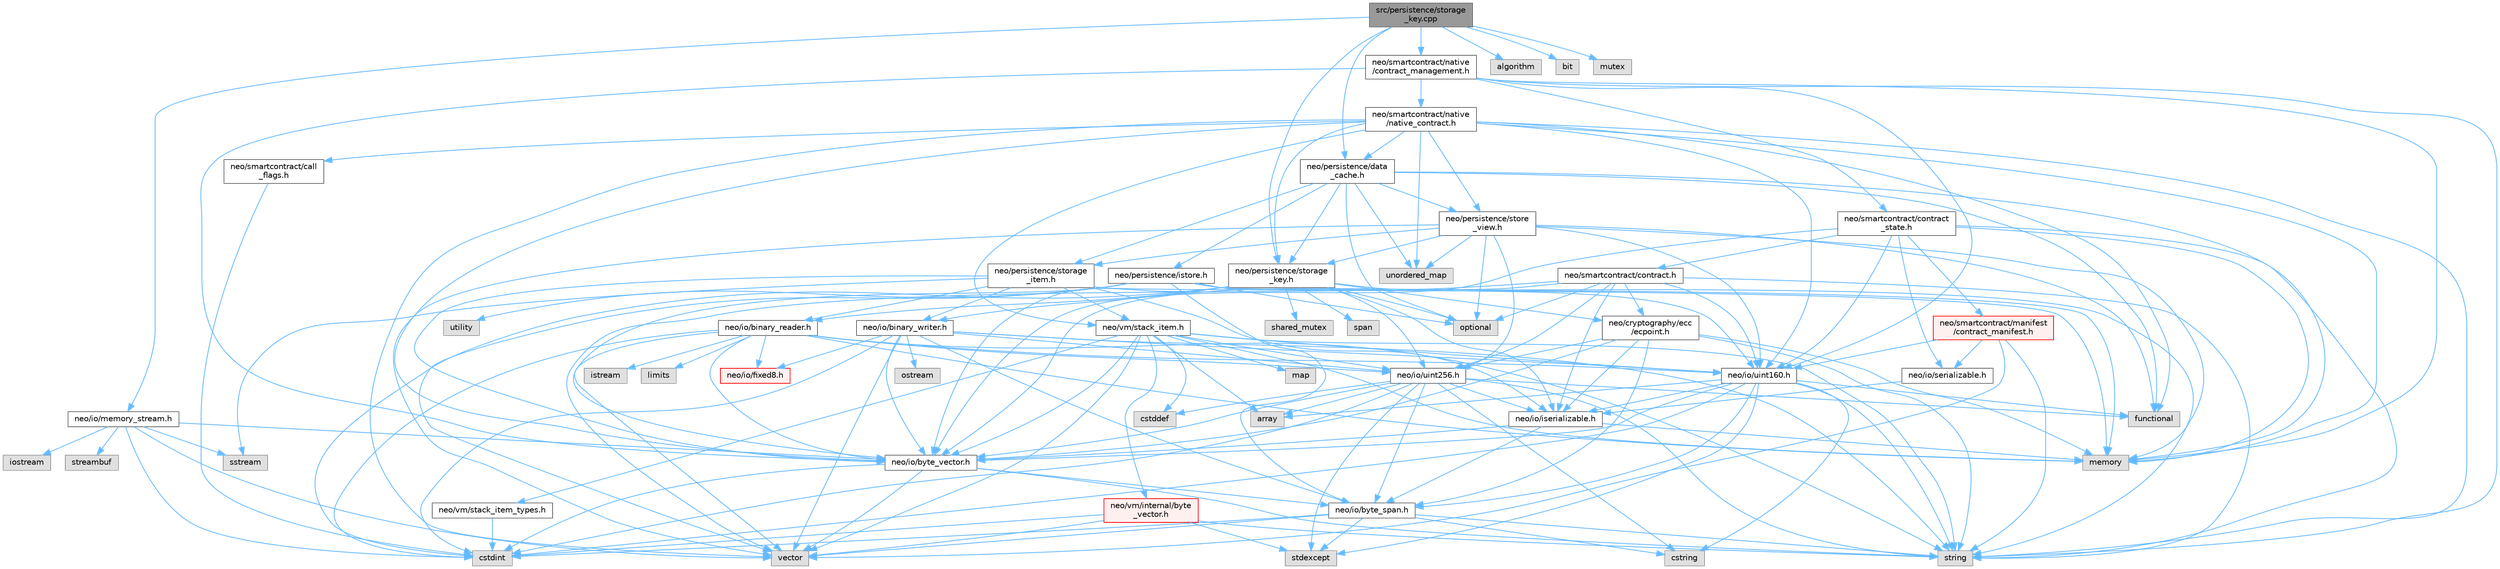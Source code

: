 digraph "src/persistence/storage_key.cpp"
{
 // LATEX_PDF_SIZE
  bgcolor="transparent";
  edge [fontname=Helvetica,fontsize=10,labelfontname=Helvetica,labelfontsize=10];
  node [fontname=Helvetica,fontsize=10,shape=box,height=0.2,width=0.4];
  Node1 [id="Node000001",label="src/persistence/storage\l_key.cpp",height=0.2,width=0.4,color="gray40", fillcolor="grey60", style="filled", fontcolor="black",tooltip=" "];
  Node1 -> Node2 [id="edge1_Node000001_Node000002",color="steelblue1",style="solid",tooltip=" "];
  Node2 [id="Node000002",label="neo/io/memory_stream.h",height=0.2,width=0.4,color="grey40", fillcolor="white", style="filled",URL="$memory__stream_8h.html",tooltip=" "];
  Node2 -> Node3 [id="edge2_Node000002_Node000003",color="steelblue1",style="solid",tooltip=" "];
  Node3 [id="Node000003",label="neo/io/byte_vector.h",height=0.2,width=0.4,color="grey40", fillcolor="white", style="filled",URL="$io_2byte__vector_8h.html",tooltip=" "];
  Node3 -> Node4 [id="edge3_Node000003_Node000004",color="steelblue1",style="solid",tooltip=" "];
  Node4 [id="Node000004",label="neo/io/byte_span.h",height=0.2,width=0.4,color="grey40", fillcolor="white", style="filled",URL="$io_2byte__span_8h.html",tooltip=" "];
  Node4 -> Node5 [id="edge4_Node000004_Node000005",color="steelblue1",style="solid",tooltip=" "];
  Node5 [id="Node000005",label="cstdint",height=0.2,width=0.4,color="grey60", fillcolor="#E0E0E0", style="filled",tooltip=" "];
  Node4 -> Node6 [id="edge5_Node000004_Node000006",color="steelblue1",style="solid",tooltip=" "];
  Node6 [id="Node000006",label="cstring",height=0.2,width=0.4,color="grey60", fillcolor="#E0E0E0", style="filled",tooltip=" "];
  Node4 -> Node7 [id="edge6_Node000004_Node000007",color="steelblue1",style="solid",tooltip=" "];
  Node7 [id="Node000007",label="stdexcept",height=0.2,width=0.4,color="grey60", fillcolor="#E0E0E0", style="filled",tooltip=" "];
  Node4 -> Node8 [id="edge7_Node000004_Node000008",color="steelblue1",style="solid",tooltip=" "];
  Node8 [id="Node000008",label="string",height=0.2,width=0.4,color="grey60", fillcolor="#E0E0E0", style="filled",tooltip=" "];
  Node4 -> Node9 [id="edge8_Node000004_Node000009",color="steelblue1",style="solid",tooltip=" "];
  Node9 [id="Node000009",label="vector",height=0.2,width=0.4,color="grey60", fillcolor="#E0E0E0", style="filled",tooltip=" "];
  Node3 -> Node5 [id="edge9_Node000003_Node000005",color="steelblue1",style="solid",tooltip=" "];
  Node3 -> Node8 [id="edge10_Node000003_Node000008",color="steelblue1",style="solid",tooltip=" "];
  Node3 -> Node9 [id="edge11_Node000003_Node000009",color="steelblue1",style="solid",tooltip=" "];
  Node2 -> Node5 [id="edge12_Node000002_Node000005",color="steelblue1",style="solid",tooltip=" "];
  Node2 -> Node10 [id="edge13_Node000002_Node000010",color="steelblue1",style="solid",tooltip=" "];
  Node10 [id="Node000010",label="iostream",height=0.2,width=0.4,color="grey60", fillcolor="#E0E0E0", style="filled",tooltip=" "];
  Node2 -> Node11 [id="edge14_Node000002_Node000011",color="steelblue1",style="solid",tooltip=" "];
  Node11 [id="Node000011",label="sstream",height=0.2,width=0.4,color="grey60", fillcolor="#E0E0E0", style="filled",tooltip=" "];
  Node2 -> Node12 [id="edge15_Node000002_Node000012",color="steelblue1",style="solid",tooltip=" "];
  Node12 [id="Node000012",label="streambuf",height=0.2,width=0.4,color="grey60", fillcolor="#E0E0E0", style="filled",tooltip=" "];
  Node2 -> Node9 [id="edge16_Node000002_Node000009",color="steelblue1",style="solid",tooltip=" "];
  Node1 -> Node13 [id="edge17_Node000001_Node000013",color="steelblue1",style="solid",tooltip=" "];
  Node13 [id="Node000013",label="neo/persistence/data\l_cache.h",height=0.2,width=0.4,color="grey40", fillcolor="white", style="filled",URL="$data__cache_8h.html",tooltip=" "];
  Node13 -> Node14 [id="edge18_Node000013_Node000014",color="steelblue1",style="solid",tooltip=" "];
  Node14 [id="Node000014",label="neo/persistence/istore.h",height=0.2,width=0.4,color="grey40", fillcolor="white", style="filled",URL="$istore_8h.html",tooltip=" "];
  Node14 -> Node4 [id="edge19_Node000014_Node000004",color="steelblue1",style="solid",tooltip=" "];
  Node14 -> Node3 [id="edge20_Node000014_Node000003",color="steelblue1",style="solid",tooltip=" "];
  Node14 -> Node15 [id="edge21_Node000014_Node000015",color="steelblue1",style="solid",tooltip=" "];
  Node15 [id="Node000015",label="memory",height=0.2,width=0.4,color="grey60", fillcolor="#E0E0E0", style="filled",tooltip=" "];
  Node14 -> Node16 [id="edge22_Node000014_Node000016",color="steelblue1",style="solid",tooltip=" "];
  Node16 [id="Node000016",label="optional",height=0.2,width=0.4,color="grey60", fillcolor="#E0E0E0", style="filled",tooltip=" "];
  Node14 -> Node8 [id="edge23_Node000014_Node000008",color="steelblue1",style="solid",tooltip=" "];
  Node14 -> Node17 [id="edge24_Node000014_Node000017",color="steelblue1",style="solid",tooltip=" "];
  Node17 [id="Node000017",label="utility",height=0.2,width=0.4,color="grey60", fillcolor="#E0E0E0", style="filled",tooltip=" "];
  Node14 -> Node9 [id="edge25_Node000014_Node000009",color="steelblue1",style="solid",tooltip=" "];
  Node13 -> Node18 [id="edge26_Node000013_Node000018",color="steelblue1",style="solid",tooltip=" "];
  Node18 [id="Node000018",label="neo/persistence/storage\l_item.h",height=0.2,width=0.4,color="grey40", fillcolor="white", style="filled",URL="$persistence_2storage__item_8h.html",tooltip=" "];
  Node18 -> Node19 [id="edge27_Node000018_Node000019",color="steelblue1",style="solid",tooltip=" "];
  Node19 [id="Node000019",label="neo/io/binary_reader.h",height=0.2,width=0.4,color="grey40", fillcolor="white", style="filled",URL="$binary__reader_8h.html",tooltip=" "];
  Node19 -> Node3 [id="edge28_Node000019_Node000003",color="steelblue1",style="solid",tooltip=" "];
  Node19 -> Node20 [id="edge29_Node000019_Node000020",color="steelblue1",style="solid",tooltip=" "];
  Node20 [id="Node000020",label="neo/io/fixed8.h",height=0.2,width=0.4,color="red", fillcolor="#FFF0F0", style="filled",URL="$io_2fixed8_8h.html",tooltip=" "];
  Node19 -> Node23 [id="edge30_Node000019_Node000023",color="steelblue1",style="solid",tooltip=" "];
  Node23 [id="Node000023",label="neo/io/uint160.h",height=0.2,width=0.4,color="grey40", fillcolor="white", style="filled",URL="$uint160_8h.html",tooltip=" "];
  Node23 -> Node4 [id="edge31_Node000023_Node000004",color="steelblue1",style="solid",tooltip=" "];
  Node23 -> Node3 [id="edge32_Node000023_Node000003",color="steelblue1",style="solid",tooltip=" "];
  Node23 -> Node24 [id="edge33_Node000023_Node000024",color="steelblue1",style="solid",tooltip=" "];
  Node24 [id="Node000024",label="neo/io/iserializable.h",height=0.2,width=0.4,color="grey40", fillcolor="white", style="filled",URL="$iserializable_8h.html",tooltip=" "];
  Node24 -> Node4 [id="edge34_Node000024_Node000004",color="steelblue1",style="solid",tooltip=" "];
  Node24 -> Node3 [id="edge35_Node000024_Node000003",color="steelblue1",style="solid",tooltip=" "];
  Node24 -> Node15 [id="edge36_Node000024_Node000015",color="steelblue1",style="solid",tooltip=" "];
  Node23 -> Node25 [id="edge37_Node000023_Node000025",color="steelblue1",style="solid",tooltip=" "];
  Node25 [id="Node000025",label="array",height=0.2,width=0.4,color="grey60", fillcolor="#E0E0E0", style="filled",tooltip=" "];
  Node23 -> Node5 [id="edge38_Node000023_Node000005",color="steelblue1",style="solid",tooltip=" "];
  Node23 -> Node6 [id="edge39_Node000023_Node000006",color="steelblue1",style="solid",tooltip=" "];
  Node23 -> Node26 [id="edge40_Node000023_Node000026",color="steelblue1",style="solid",tooltip=" "];
  Node26 [id="Node000026",label="functional",height=0.2,width=0.4,color="grey60", fillcolor="#E0E0E0", style="filled",tooltip=" "];
  Node23 -> Node7 [id="edge41_Node000023_Node000007",color="steelblue1",style="solid",tooltip=" "];
  Node23 -> Node8 [id="edge42_Node000023_Node000008",color="steelblue1",style="solid",tooltip=" "];
  Node19 -> Node27 [id="edge43_Node000019_Node000027",color="steelblue1",style="solid",tooltip=" "];
  Node27 [id="Node000027",label="neo/io/uint256.h",height=0.2,width=0.4,color="grey40", fillcolor="white", style="filled",URL="$uint256_8h.html",tooltip=" "];
  Node27 -> Node4 [id="edge44_Node000027_Node000004",color="steelblue1",style="solid",tooltip=" "];
  Node27 -> Node3 [id="edge45_Node000027_Node000003",color="steelblue1",style="solid",tooltip=" "];
  Node27 -> Node24 [id="edge46_Node000027_Node000024",color="steelblue1",style="solid",tooltip=" "];
  Node27 -> Node25 [id="edge47_Node000027_Node000025",color="steelblue1",style="solid",tooltip=" "];
  Node27 -> Node28 [id="edge48_Node000027_Node000028",color="steelblue1",style="solid",tooltip=" "];
  Node28 [id="Node000028",label="cstddef",height=0.2,width=0.4,color="grey60", fillcolor="#E0E0E0", style="filled",tooltip=" "];
  Node27 -> Node5 [id="edge49_Node000027_Node000005",color="steelblue1",style="solid",tooltip=" "];
  Node27 -> Node6 [id="edge50_Node000027_Node000006",color="steelblue1",style="solid",tooltip=" "];
  Node27 -> Node26 [id="edge51_Node000027_Node000026",color="steelblue1",style="solid",tooltip=" "];
  Node27 -> Node7 [id="edge52_Node000027_Node000007",color="steelblue1",style="solid",tooltip=" "];
  Node27 -> Node8 [id="edge53_Node000027_Node000008",color="steelblue1",style="solid",tooltip=" "];
  Node19 -> Node5 [id="edge54_Node000019_Node000005",color="steelblue1",style="solid",tooltip=" "];
  Node19 -> Node29 [id="edge55_Node000019_Node000029",color="steelblue1",style="solid",tooltip=" "];
  Node29 [id="Node000029",label="istream",height=0.2,width=0.4,color="grey60", fillcolor="#E0E0E0", style="filled",tooltip=" "];
  Node19 -> Node22 [id="edge56_Node000019_Node000022",color="steelblue1",style="solid",tooltip=" "];
  Node22 [id="Node000022",label="limits",height=0.2,width=0.4,color="grey60", fillcolor="#E0E0E0", style="filled",tooltip=" "];
  Node19 -> Node15 [id="edge57_Node000019_Node000015",color="steelblue1",style="solid",tooltip=" "];
  Node19 -> Node8 [id="edge58_Node000019_Node000008",color="steelblue1",style="solid",tooltip=" "];
  Node19 -> Node9 [id="edge59_Node000019_Node000009",color="steelblue1",style="solid",tooltip=" "];
  Node18 -> Node30 [id="edge60_Node000018_Node000030",color="steelblue1",style="solid",tooltip=" "];
  Node30 [id="Node000030",label="neo/io/binary_writer.h",height=0.2,width=0.4,color="grey40", fillcolor="white", style="filled",URL="$binary__writer_8h.html",tooltip=" "];
  Node30 -> Node4 [id="edge61_Node000030_Node000004",color="steelblue1",style="solid",tooltip=" "];
  Node30 -> Node3 [id="edge62_Node000030_Node000003",color="steelblue1",style="solid",tooltip=" "];
  Node30 -> Node20 [id="edge63_Node000030_Node000020",color="steelblue1",style="solid",tooltip=" "];
  Node30 -> Node23 [id="edge64_Node000030_Node000023",color="steelblue1",style="solid",tooltip=" "];
  Node30 -> Node27 [id="edge65_Node000030_Node000027",color="steelblue1",style="solid",tooltip=" "];
  Node30 -> Node5 [id="edge66_Node000030_Node000005",color="steelblue1",style="solid",tooltip=" "];
  Node30 -> Node31 [id="edge67_Node000030_Node000031",color="steelblue1",style="solid",tooltip=" "];
  Node31 [id="Node000031",label="ostream",height=0.2,width=0.4,color="grey60", fillcolor="#E0E0E0", style="filled",tooltip=" "];
  Node30 -> Node8 [id="edge68_Node000030_Node000008",color="steelblue1",style="solid",tooltip=" "];
  Node30 -> Node9 [id="edge69_Node000030_Node000009",color="steelblue1",style="solid",tooltip=" "];
  Node18 -> Node3 [id="edge70_Node000018_Node000003",color="steelblue1",style="solid",tooltip=" "];
  Node18 -> Node24 [id="edge71_Node000018_Node000024",color="steelblue1",style="solid",tooltip=" "];
  Node18 -> Node32 [id="edge72_Node000018_Node000032",color="steelblue1",style="solid",tooltip=" "];
  Node32 [id="Node000032",label="neo/vm/stack_item.h",height=0.2,width=0.4,color="grey40", fillcolor="white", style="filled",URL="$stack__item_8h.html",tooltip=" "];
  Node32 -> Node3 [id="edge73_Node000032_Node000003",color="steelblue1",style="solid",tooltip=" "];
  Node32 -> Node23 [id="edge74_Node000032_Node000023",color="steelblue1",style="solid",tooltip=" "];
  Node32 -> Node27 [id="edge75_Node000032_Node000027",color="steelblue1",style="solid",tooltip=" "];
  Node32 -> Node33 [id="edge76_Node000032_Node000033",color="steelblue1",style="solid",tooltip=" "];
  Node33 [id="Node000033",label="neo/vm/internal/byte\l_vector.h",height=0.2,width=0.4,color="red", fillcolor="#FFF0F0", style="filled",URL="$vm_2internal_2byte__vector_8h.html",tooltip=" "];
  Node33 -> Node5 [id="edge77_Node000033_Node000005",color="steelblue1",style="solid",tooltip=" "];
  Node33 -> Node7 [id="edge78_Node000033_Node000007",color="steelblue1",style="solid",tooltip=" "];
  Node33 -> Node8 [id="edge79_Node000033_Node000008",color="steelblue1",style="solid",tooltip=" "];
  Node33 -> Node9 [id="edge80_Node000033_Node000009",color="steelblue1",style="solid",tooltip=" "];
  Node32 -> Node35 [id="edge81_Node000032_Node000035",color="steelblue1",style="solid",tooltip=" "];
  Node35 [id="Node000035",label="neo/vm/stack_item_types.h",height=0.2,width=0.4,color="grey40", fillcolor="white", style="filled",URL="$stack__item__types_8h.html",tooltip=" "];
  Node35 -> Node5 [id="edge82_Node000035_Node000005",color="steelblue1",style="solid",tooltip=" "];
  Node32 -> Node25 [id="edge83_Node000032_Node000025",color="steelblue1",style="solid",tooltip=" "];
  Node32 -> Node28 [id="edge84_Node000032_Node000028",color="steelblue1",style="solid",tooltip=" "];
  Node32 -> Node36 [id="edge85_Node000032_Node000036",color="steelblue1",style="solid",tooltip=" "];
  Node36 [id="Node000036",label="map",height=0.2,width=0.4,color="grey60", fillcolor="#E0E0E0", style="filled",tooltip=" "];
  Node32 -> Node15 [id="edge86_Node000032_Node000015",color="steelblue1",style="solid",tooltip=" "];
  Node32 -> Node8 [id="edge87_Node000032_Node000008",color="steelblue1",style="solid",tooltip=" "];
  Node32 -> Node9 [id="edge88_Node000032_Node000009",color="steelblue1",style="solid",tooltip=" "];
  Node18 -> Node15 [id="edge89_Node000018_Node000015",color="steelblue1",style="solid",tooltip=" "];
  Node18 -> Node11 [id="edge90_Node000018_Node000011",color="steelblue1",style="solid",tooltip=" "];
  Node13 -> Node37 [id="edge91_Node000013_Node000037",color="steelblue1",style="solid",tooltip=" "];
  Node37 [id="Node000037",label="neo/persistence/storage\l_key.h",height=0.2,width=0.4,color="grey40", fillcolor="white", style="filled",URL="$persistence_2storage__key_8h.html",tooltip=" "];
  Node37 -> Node38 [id="edge92_Node000037_Node000038",color="steelblue1",style="solid",tooltip=" "];
  Node38 [id="Node000038",label="neo/cryptography/ecc\l/ecpoint.h",height=0.2,width=0.4,color="grey40", fillcolor="white", style="filled",URL="$ecpoint_8h.html",tooltip=" "];
  Node38 -> Node4 [id="edge93_Node000038_Node000004",color="steelblue1",style="solid",tooltip=" "];
  Node38 -> Node3 [id="edge94_Node000038_Node000003",color="steelblue1",style="solid",tooltip=" "];
  Node38 -> Node24 [id="edge95_Node000038_Node000024",color="steelblue1",style="solid",tooltip=" "];
  Node38 -> Node27 [id="edge96_Node000038_Node000027",color="steelblue1",style="solid",tooltip=" "];
  Node38 -> Node15 [id="edge97_Node000038_Node000015",color="steelblue1",style="solid",tooltip=" "];
  Node38 -> Node8 [id="edge98_Node000038_Node000008",color="steelblue1",style="solid",tooltip=" "];
  Node37 -> Node19 [id="edge99_Node000037_Node000019",color="steelblue1",style="solid",tooltip=" "];
  Node37 -> Node30 [id="edge100_Node000037_Node000030",color="steelblue1",style="solid",tooltip=" "];
  Node37 -> Node3 [id="edge101_Node000037_Node000003",color="steelblue1",style="solid",tooltip=" "];
  Node37 -> Node24 [id="edge102_Node000037_Node000024",color="steelblue1",style="solid",tooltip=" "];
  Node37 -> Node23 [id="edge103_Node000037_Node000023",color="steelblue1",style="solid",tooltip=" "];
  Node37 -> Node27 [id="edge104_Node000037_Node000027",color="steelblue1",style="solid",tooltip=" "];
  Node37 -> Node5 [id="edge105_Node000037_Node000005",color="steelblue1",style="solid",tooltip=" "];
  Node37 -> Node16 [id="edge106_Node000037_Node000016",color="steelblue1",style="solid",tooltip=" "];
  Node37 -> Node39 [id="edge107_Node000037_Node000039",color="steelblue1",style="solid",tooltip=" "];
  Node39 [id="Node000039",label="shared_mutex",height=0.2,width=0.4,color="grey60", fillcolor="#E0E0E0", style="filled",tooltip=" "];
  Node37 -> Node40 [id="edge108_Node000037_Node000040",color="steelblue1",style="solid",tooltip=" "];
  Node40 [id="Node000040",label="span",height=0.2,width=0.4,color="grey60", fillcolor="#E0E0E0", style="filled",tooltip=" "];
  Node13 -> Node41 [id="edge109_Node000013_Node000041",color="steelblue1",style="solid",tooltip=" "];
  Node41 [id="Node000041",label="neo/persistence/store\l_view.h",height=0.2,width=0.4,color="grey40", fillcolor="white", style="filled",URL="$store__view_8h.html",tooltip=" "];
  Node41 -> Node23 [id="edge110_Node000041_Node000023",color="steelblue1",style="solid",tooltip=" "];
  Node41 -> Node27 [id="edge111_Node000041_Node000027",color="steelblue1",style="solid",tooltip=" "];
  Node41 -> Node18 [id="edge112_Node000041_Node000018",color="steelblue1",style="solid",tooltip=" "];
  Node41 -> Node37 [id="edge113_Node000041_Node000037",color="steelblue1",style="solid",tooltip=" "];
  Node41 -> Node26 [id="edge114_Node000041_Node000026",color="steelblue1",style="solid",tooltip=" "];
  Node41 -> Node15 [id="edge115_Node000041_Node000015",color="steelblue1",style="solid",tooltip=" "];
  Node41 -> Node16 [id="edge116_Node000041_Node000016",color="steelblue1",style="solid",tooltip=" "];
  Node41 -> Node42 [id="edge117_Node000041_Node000042",color="steelblue1",style="solid",tooltip=" "];
  Node42 [id="Node000042",label="unordered_map",height=0.2,width=0.4,color="grey60", fillcolor="#E0E0E0", style="filled",tooltip=" "];
  Node41 -> Node9 [id="edge118_Node000041_Node000009",color="steelblue1",style="solid",tooltip=" "];
  Node13 -> Node26 [id="edge119_Node000013_Node000026",color="steelblue1",style="solid",tooltip=" "];
  Node13 -> Node15 [id="edge120_Node000013_Node000015",color="steelblue1",style="solid",tooltip=" "];
  Node13 -> Node16 [id="edge121_Node000013_Node000016",color="steelblue1",style="solid",tooltip=" "];
  Node13 -> Node42 [id="edge122_Node000013_Node000042",color="steelblue1",style="solid",tooltip=" "];
  Node1 -> Node37 [id="edge123_Node000001_Node000037",color="steelblue1",style="solid",tooltip=" "];
  Node1 -> Node43 [id="edge124_Node000001_Node000043",color="steelblue1",style="solid",tooltip=" "];
  Node43 [id="Node000043",label="neo/smartcontract/native\l/contract_management.h",height=0.2,width=0.4,color="grey40", fillcolor="white", style="filled",URL="$contract__management_8h.html",tooltip=" "];
  Node43 -> Node3 [id="edge125_Node000043_Node000003",color="steelblue1",style="solid",tooltip=" "];
  Node43 -> Node23 [id="edge126_Node000043_Node000023",color="steelblue1",style="solid",tooltip=" "];
  Node43 -> Node44 [id="edge127_Node000043_Node000044",color="steelblue1",style="solid",tooltip=" "];
  Node44 [id="Node000044",label="neo/smartcontract/contract\l_state.h",height=0.2,width=0.4,color="grey40", fillcolor="white", style="filled",URL="$contract__state_8h.html",tooltip=" "];
  Node44 -> Node3 [id="edge128_Node000044_Node000003",color="steelblue1",style="solid",tooltip=" "];
  Node44 -> Node45 [id="edge129_Node000044_Node000045",color="steelblue1",style="solid",tooltip=" "];
  Node45 [id="Node000045",label="neo/io/serializable.h",height=0.2,width=0.4,color="grey40", fillcolor="white", style="filled",URL="$serializable_8h.html",tooltip=" "];
  Node45 -> Node24 [id="edge130_Node000045_Node000024",color="steelblue1",style="solid",tooltip=" "];
  Node44 -> Node23 [id="edge131_Node000044_Node000023",color="steelblue1",style="solid",tooltip=" "];
  Node44 -> Node46 [id="edge132_Node000044_Node000046",color="steelblue1",style="solid",tooltip=" "];
  Node46 [id="Node000046",label="neo/smartcontract/manifest\l/contract_manifest.h",height=0.2,width=0.4,color="red", fillcolor="#FFF0F0", style="filled",URL="$contract__manifest_8h.html",tooltip=" "];
  Node46 -> Node45 [id="edge133_Node000046_Node000045",color="steelblue1",style="solid",tooltip=" "];
  Node46 -> Node23 [id="edge134_Node000046_Node000023",color="steelblue1",style="solid",tooltip=" "];
  Node46 -> Node8 [id="edge135_Node000046_Node000008",color="steelblue1",style="solid",tooltip=" "];
  Node46 -> Node9 [id="edge136_Node000046_Node000009",color="steelblue1",style="solid",tooltip=" "];
  Node44 -> Node15 [id="edge137_Node000044_Node000015",color="steelblue1",style="solid",tooltip=" "];
  Node44 -> Node8 [id="edge138_Node000044_Node000008",color="steelblue1",style="solid",tooltip=" "];
  Node44 -> Node48 [id="edge139_Node000044_Node000048",color="steelblue1",style="solid",tooltip=" "];
  Node48 [id="Node000048",label="neo/smartcontract/contract.h",height=0.2,width=0.4,color="grey40", fillcolor="white", style="filled",URL="$contract_8h.html",tooltip=" "];
  Node48 -> Node38 [id="edge140_Node000048_Node000038",color="steelblue1",style="solid",tooltip=" "];
  Node48 -> Node3 [id="edge141_Node000048_Node000003",color="steelblue1",style="solid",tooltip=" "];
  Node48 -> Node24 [id="edge142_Node000048_Node000024",color="steelblue1",style="solid",tooltip=" "];
  Node48 -> Node23 [id="edge143_Node000048_Node000023",color="steelblue1",style="solid",tooltip=" "];
  Node48 -> Node27 [id="edge144_Node000048_Node000027",color="steelblue1",style="solid",tooltip=" "];
  Node48 -> Node16 [id="edge145_Node000048_Node000016",color="steelblue1",style="solid",tooltip=" "];
  Node48 -> Node8 [id="edge146_Node000048_Node000008",color="steelblue1",style="solid",tooltip=" "];
  Node48 -> Node9 [id="edge147_Node000048_Node000009",color="steelblue1",style="solid",tooltip=" "];
  Node43 -> Node49 [id="edge148_Node000043_Node000049",color="steelblue1",style="solid",tooltip=" "];
  Node49 [id="Node000049",label="neo/smartcontract/native\l/native_contract.h",height=0.2,width=0.4,color="grey40", fillcolor="white", style="filled",URL="$native_2native__contract_8h.html",tooltip=" "];
  Node49 -> Node3 [id="edge149_Node000049_Node000003",color="steelblue1",style="solid",tooltip=" "];
  Node49 -> Node23 [id="edge150_Node000049_Node000023",color="steelblue1",style="solid",tooltip=" "];
  Node49 -> Node13 [id="edge151_Node000049_Node000013",color="steelblue1",style="solid",tooltip=" "];
  Node49 -> Node37 [id="edge152_Node000049_Node000037",color="steelblue1",style="solid",tooltip=" "];
  Node49 -> Node41 [id="edge153_Node000049_Node000041",color="steelblue1",style="solid",tooltip=" "];
  Node49 -> Node50 [id="edge154_Node000049_Node000050",color="steelblue1",style="solid",tooltip=" "];
  Node50 [id="Node000050",label="neo/smartcontract/call\l_flags.h",height=0.2,width=0.4,color="grey40", fillcolor="white", style="filled",URL="$call__flags_8h.html",tooltip=" "];
  Node50 -> Node5 [id="edge155_Node000050_Node000005",color="steelblue1",style="solid",tooltip=" "];
  Node49 -> Node32 [id="edge156_Node000049_Node000032",color="steelblue1",style="solid",tooltip=" "];
  Node49 -> Node26 [id="edge157_Node000049_Node000026",color="steelblue1",style="solid",tooltip=" "];
  Node49 -> Node15 [id="edge158_Node000049_Node000015",color="steelblue1",style="solid",tooltip=" "];
  Node49 -> Node8 [id="edge159_Node000049_Node000008",color="steelblue1",style="solid",tooltip=" "];
  Node49 -> Node42 [id="edge160_Node000049_Node000042",color="steelblue1",style="solid",tooltip=" "];
  Node49 -> Node9 [id="edge161_Node000049_Node000009",color="steelblue1",style="solid",tooltip=" "];
  Node43 -> Node15 [id="edge162_Node000043_Node000015",color="steelblue1",style="solid",tooltip=" "];
  Node43 -> Node8 [id="edge163_Node000043_Node000008",color="steelblue1",style="solid",tooltip=" "];
  Node1 -> Node51 [id="edge164_Node000001_Node000051",color="steelblue1",style="solid",tooltip=" "];
  Node51 [id="Node000051",label="algorithm",height=0.2,width=0.4,color="grey60", fillcolor="#E0E0E0", style="filled",tooltip=" "];
  Node1 -> Node52 [id="edge165_Node000001_Node000052",color="steelblue1",style="solid",tooltip=" "];
  Node52 [id="Node000052",label="bit",height=0.2,width=0.4,color="grey60", fillcolor="#E0E0E0", style="filled",tooltip=" "];
  Node1 -> Node53 [id="edge166_Node000001_Node000053",color="steelblue1",style="solid",tooltip=" "];
  Node53 [id="Node000053",label="mutex",height=0.2,width=0.4,color="grey60", fillcolor="#E0E0E0", style="filled",tooltip=" "];
}
